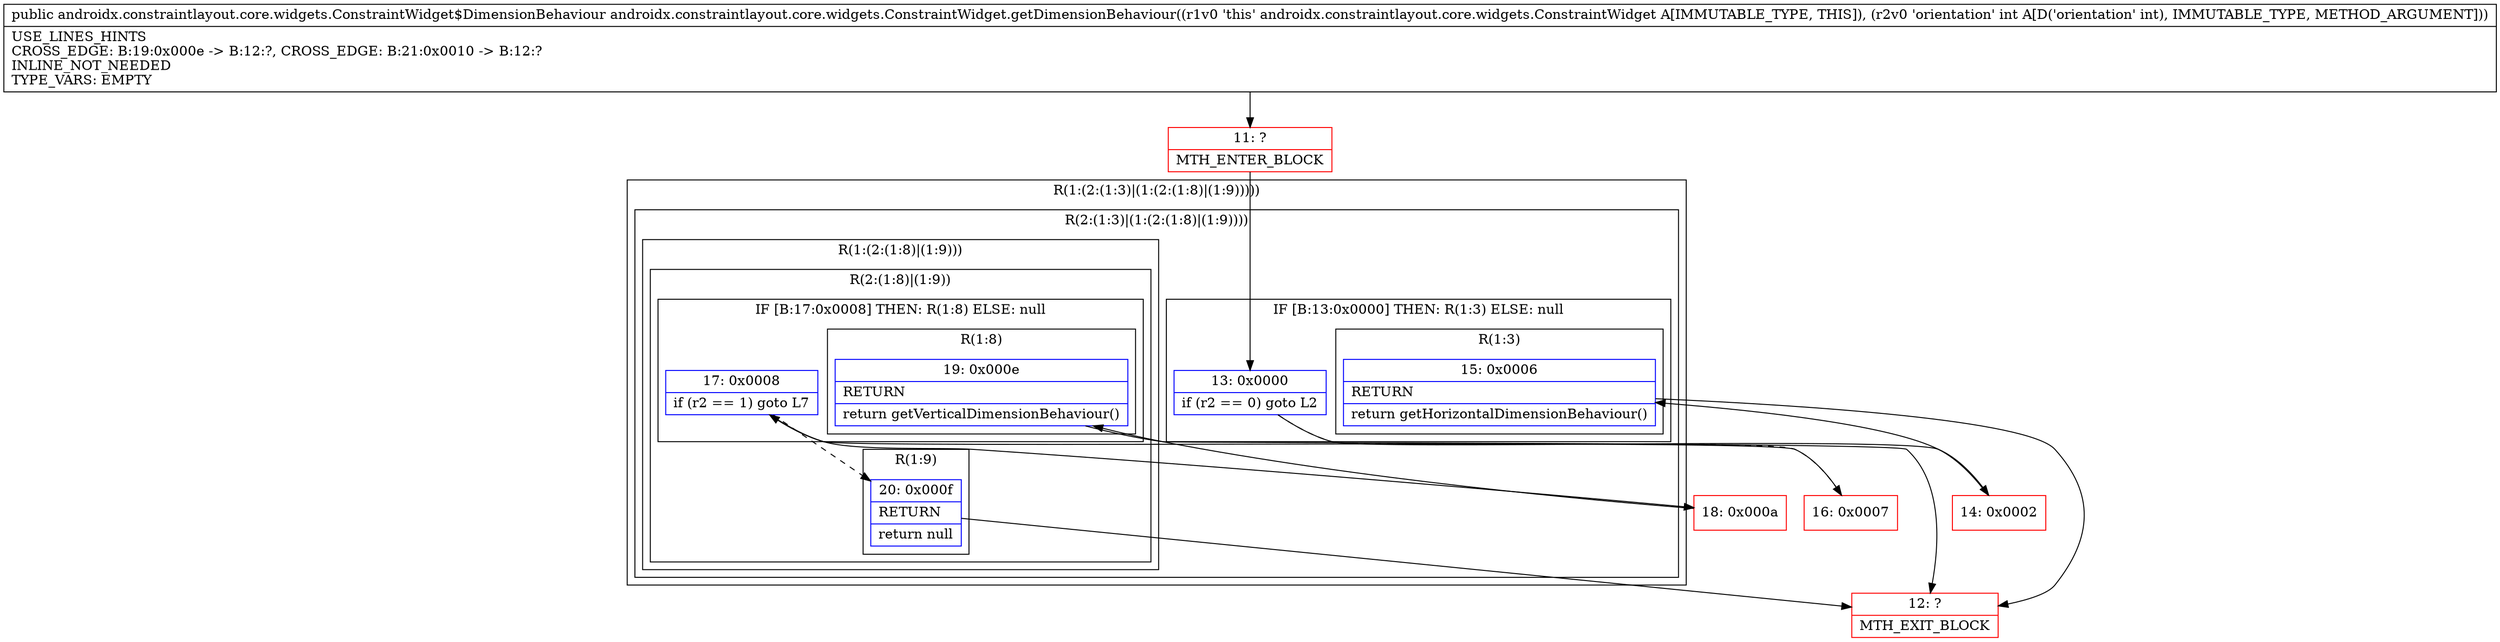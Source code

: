 digraph "CFG forandroidx.constraintlayout.core.widgets.ConstraintWidget.getDimensionBehaviour(I)Landroidx\/constraintlayout\/core\/widgets\/ConstraintWidget$DimensionBehaviour;" {
subgraph cluster_Region_831754488 {
label = "R(1:(2:(1:3)|(1:(2:(1:8)|(1:9)))))";
node [shape=record,color=blue];
subgraph cluster_Region_1152601706 {
label = "R(2:(1:3)|(1:(2:(1:8)|(1:9))))";
node [shape=record,color=blue];
subgraph cluster_IfRegion_1450753788 {
label = "IF [B:13:0x0000] THEN: R(1:3) ELSE: null";
node [shape=record,color=blue];
Node_13 [shape=record,label="{13\:\ 0x0000|if (r2 == 0) goto L2\l}"];
subgraph cluster_Region_1213359257 {
label = "R(1:3)";
node [shape=record,color=blue];
Node_15 [shape=record,label="{15\:\ 0x0006|RETURN\l|return getHorizontalDimensionBehaviour()\l}"];
}
}
subgraph cluster_Region_1701525819 {
label = "R(1:(2:(1:8)|(1:9)))";
node [shape=record,color=blue];
subgraph cluster_Region_1005976546 {
label = "R(2:(1:8)|(1:9))";
node [shape=record,color=blue];
subgraph cluster_IfRegion_686374206 {
label = "IF [B:17:0x0008] THEN: R(1:8) ELSE: null";
node [shape=record,color=blue];
Node_17 [shape=record,label="{17\:\ 0x0008|if (r2 == 1) goto L7\l}"];
subgraph cluster_Region_1942282774 {
label = "R(1:8)";
node [shape=record,color=blue];
Node_19 [shape=record,label="{19\:\ 0x000e|RETURN\l|return getVerticalDimensionBehaviour()\l}"];
}
}
subgraph cluster_Region_1339731892 {
label = "R(1:9)";
node [shape=record,color=blue];
Node_20 [shape=record,label="{20\:\ 0x000f|RETURN\l|return null\l}"];
}
}
}
}
}
Node_11 [shape=record,color=red,label="{11\:\ ?|MTH_ENTER_BLOCK\l}"];
Node_14 [shape=record,color=red,label="{14\:\ 0x0002}"];
Node_12 [shape=record,color=red,label="{12\:\ ?|MTH_EXIT_BLOCK\l}"];
Node_16 [shape=record,color=red,label="{16\:\ 0x0007}"];
Node_18 [shape=record,color=red,label="{18\:\ 0x000a}"];
MethodNode[shape=record,label="{public androidx.constraintlayout.core.widgets.ConstraintWidget$DimensionBehaviour androidx.constraintlayout.core.widgets.ConstraintWidget.getDimensionBehaviour((r1v0 'this' androidx.constraintlayout.core.widgets.ConstraintWidget A[IMMUTABLE_TYPE, THIS]), (r2v0 'orientation' int A[D('orientation' int), IMMUTABLE_TYPE, METHOD_ARGUMENT]))  | USE_LINES_HINTS\lCROSS_EDGE: B:19:0x000e \-\> B:12:?, CROSS_EDGE: B:21:0x0010 \-\> B:12:?\lINLINE_NOT_NEEDED\lTYPE_VARS: EMPTY\l}"];
MethodNode -> Node_11;Node_13 -> Node_14;
Node_13 -> Node_16[style=dashed];
Node_15 -> Node_12;
Node_17 -> Node_18;
Node_17 -> Node_20[style=dashed];
Node_19 -> Node_12;
Node_20 -> Node_12;
Node_11 -> Node_13;
Node_14 -> Node_15;
Node_16 -> Node_17;
Node_18 -> Node_19;
}

